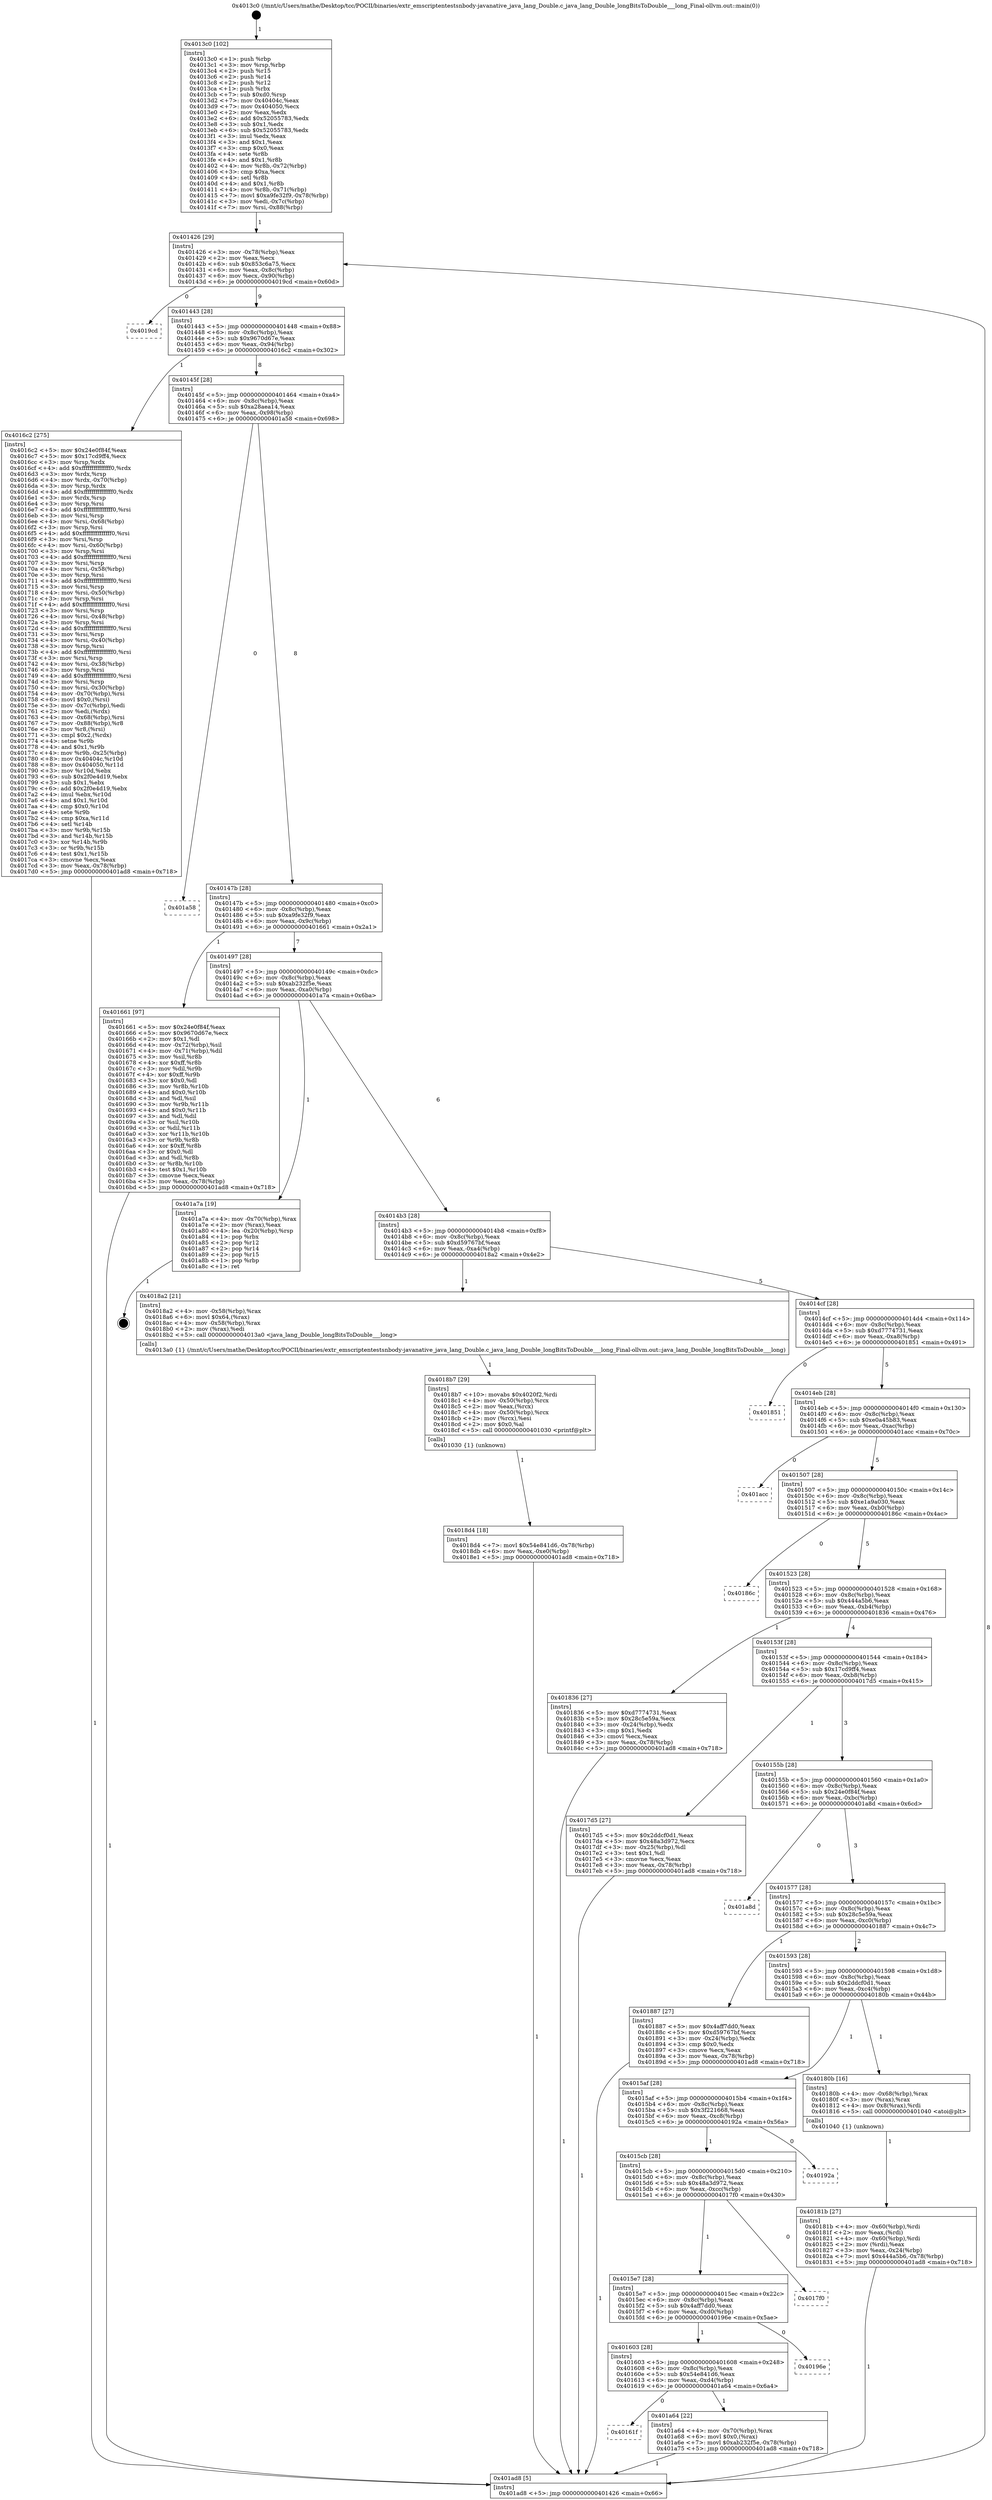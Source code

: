 digraph "0x4013c0" {
  label = "0x4013c0 (/mnt/c/Users/mathe/Desktop/tcc/POCII/binaries/extr_emscriptentestsnbody-javanative_java_lang_Double.c_java_lang_Double_longBitsToDouble___long_Final-ollvm.out::main(0))"
  labelloc = "t"
  node[shape=record]

  Entry [label="",width=0.3,height=0.3,shape=circle,fillcolor=black,style=filled]
  "0x401426" [label="{
     0x401426 [29]\l
     | [instrs]\l
     &nbsp;&nbsp;0x401426 \<+3\>: mov -0x78(%rbp),%eax\l
     &nbsp;&nbsp;0x401429 \<+2\>: mov %eax,%ecx\l
     &nbsp;&nbsp;0x40142b \<+6\>: sub $0x853c6a75,%ecx\l
     &nbsp;&nbsp;0x401431 \<+6\>: mov %eax,-0x8c(%rbp)\l
     &nbsp;&nbsp;0x401437 \<+6\>: mov %ecx,-0x90(%rbp)\l
     &nbsp;&nbsp;0x40143d \<+6\>: je 00000000004019cd \<main+0x60d\>\l
  }"]
  "0x4019cd" [label="{
     0x4019cd\l
  }", style=dashed]
  "0x401443" [label="{
     0x401443 [28]\l
     | [instrs]\l
     &nbsp;&nbsp;0x401443 \<+5\>: jmp 0000000000401448 \<main+0x88\>\l
     &nbsp;&nbsp;0x401448 \<+6\>: mov -0x8c(%rbp),%eax\l
     &nbsp;&nbsp;0x40144e \<+5\>: sub $0x9670d67e,%eax\l
     &nbsp;&nbsp;0x401453 \<+6\>: mov %eax,-0x94(%rbp)\l
     &nbsp;&nbsp;0x401459 \<+6\>: je 00000000004016c2 \<main+0x302\>\l
  }"]
  Exit [label="",width=0.3,height=0.3,shape=circle,fillcolor=black,style=filled,peripheries=2]
  "0x4016c2" [label="{
     0x4016c2 [275]\l
     | [instrs]\l
     &nbsp;&nbsp;0x4016c2 \<+5\>: mov $0x24e0f84f,%eax\l
     &nbsp;&nbsp;0x4016c7 \<+5\>: mov $0x17cd9ff4,%ecx\l
     &nbsp;&nbsp;0x4016cc \<+3\>: mov %rsp,%rdx\l
     &nbsp;&nbsp;0x4016cf \<+4\>: add $0xfffffffffffffff0,%rdx\l
     &nbsp;&nbsp;0x4016d3 \<+3\>: mov %rdx,%rsp\l
     &nbsp;&nbsp;0x4016d6 \<+4\>: mov %rdx,-0x70(%rbp)\l
     &nbsp;&nbsp;0x4016da \<+3\>: mov %rsp,%rdx\l
     &nbsp;&nbsp;0x4016dd \<+4\>: add $0xfffffffffffffff0,%rdx\l
     &nbsp;&nbsp;0x4016e1 \<+3\>: mov %rdx,%rsp\l
     &nbsp;&nbsp;0x4016e4 \<+3\>: mov %rsp,%rsi\l
     &nbsp;&nbsp;0x4016e7 \<+4\>: add $0xfffffffffffffff0,%rsi\l
     &nbsp;&nbsp;0x4016eb \<+3\>: mov %rsi,%rsp\l
     &nbsp;&nbsp;0x4016ee \<+4\>: mov %rsi,-0x68(%rbp)\l
     &nbsp;&nbsp;0x4016f2 \<+3\>: mov %rsp,%rsi\l
     &nbsp;&nbsp;0x4016f5 \<+4\>: add $0xfffffffffffffff0,%rsi\l
     &nbsp;&nbsp;0x4016f9 \<+3\>: mov %rsi,%rsp\l
     &nbsp;&nbsp;0x4016fc \<+4\>: mov %rsi,-0x60(%rbp)\l
     &nbsp;&nbsp;0x401700 \<+3\>: mov %rsp,%rsi\l
     &nbsp;&nbsp;0x401703 \<+4\>: add $0xfffffffffffffff0,%rsi\l
     &nbsp;&nbsp;0x401707 \<+3\>: mov %rsi,%rsp\l
     &nbsp;&nbsp;0x40170a \<+4\>: mov %rsi,-0x58(%rbp)\l
     &nbsp;&nbsp;0x40170e \<+3\>: mov %rsp,%rsi\l
     &nbsp;&nbsp;0x401711 \<+4\>: add $0xfffffffffffffff0,%rsi\l
     &nbsp;&nbsp;0x401715 \<+3\>: mov %rsi,%rsp\l
     &nbsp;&nbsp;0x401718 \<+4\>: mov %rsi,-0x50(%rbp)\l
     &nbsp;&nbsp;0x40171c \<+3\>: mov %rsp,%rsi\l
     &nbsp;&nbsp;0x40171f \<+4\>: add $0xfffffffffffffff0,%rsi\l
     &nbsp;&nbsp;0x401723 \<+3\>: mov %rsi,%rsp\l
     &nbsp;&nbsp;0x401726 \<+4\>: mov %rsi,-0x48(%rbp)\l
     &nbsp;&nbsp;0x40172a \<+3\>: mov %rsp,%rsi\l
     &nbsp;&nbsp;0x40172d \<+4\>: add $0xfffffffffffffff0,%rsi\l
     &nbsp;&nbsp;0x401731 \<+3\>: mov %rsi,%rsp\l
     &nbsp;&nbsp;0x401734 \<+4\>: mov %rsi,-0x40(%rbp)\l
     &nbsp;&nbsp;0x401738 \<+3\>: mov %rsp,%rsi\l
     &nbsp;&nbsp;0x40173b \<+4\>: add $0xfffffffffffffff0,%rsi\l
     &nbsp;&nbsp;0x40173f \<+3\>: mov %rsi,%rsp\l
     &nbsp;&nbsp;0x401742 \<+4\>: mov %rsi,-0x38(%rbp)\l
     &nbsp;&nbsp;0x401746 \<+3\>: mov %rsp,%rsi\l
     &nbsp;&nbsp;0x401749 \<+4\>: add $0xfffffffffffffff0,%rsi\l
     &nbsp;&nbsp;0x40174d \<+3\>: mov %rsi,%rsp\l
     &nbsp;&nbsp;0x401750 \<+4\>: mov %rsi,-0x30(%rbp)\l
     &nbsp;&nbsp;0x401754 \<+4\>: mov -0x70(%rbp),%rsi\l
     &nbsp;&nbsp;0x401758 \<+6\>: movl $0x0,(%rsi)\l
     &nbsp;&nbsp;0x40175e \<+3\>: mov -0x7c(%rbp),%edi\l
     &nbsp;&nbsp;0x401761 \<+2\>: mov %edi,(%rdx)\l
     &nbsp;&nbsp;0x401763 \<+4\>: mov -0x68(%rbp),%rsi\l
     &nbsp;&nbsp;0x401767 \<+7\>: mov -0x88(%rbp),%r8\l
     &nbsp;&nbsp;0x40176e \<+3\>: mov %r8,(%rsi)\l
     &nbsp;&nbsp;0x401771 \<+3\>: cmpl $0x2,(%rdx)\l
     &nbsp;&nbsp;0x401774 \<+4\>: setne %r9b\l
     &nbsp;&nbsp;0x401778 \<+4\>: and $0x1,%r9b\l
     &nbsp;&nbsp;0x40177c \<+4\>: mov %r9b,-0x25(%rbp)\l
     &nbsp;&nbsp;0x401780 \<+8\>: mov 0x40404c,%r10d\l
     &nbsp;&nbsp;0x401788 \<+8\>: mov 0x404050,%r11d\l
     &nbsp;&nbsp;0x401790 \<+3\>: mov %r10d,%ebx\l
     &nbsp;&nbsp;0x401793 \<+6\>: sub $0x2f0e4d19,%ebx\l
     &nbsp;&nbsp;0x401799 \<+3\>: sub $0x1,%ebx\l
     &nbsp;&nbsp;0x40179c \<+6\>: add $0x2f0e4d19,%ebx\l
     &nbsp;&nbsp;0x4017a2 \<+4\>: imul %ebx,%r10d\l
     &nbsp;&nbsp;0x4017a6 \<+4\>: and $0x1,%r10d\l
     &nbsp;&nbsp;0x4017aa \<+4\>: cmp $0x0,%r10d\l
     &nbsp;&nbsp;0x4017ae \<+4\>: sete %r9b\l
     &nbsp;&nbsp;0x4017b2 \<+4\>: cmp $0xa,%r11d\l
     &nbsp;&nbsp;0x4017b6 \<+4\>: setl %r14b\l
     &nbsp;&nbsp;0x4017ba \<+3\>: mov %r9b,%r15b\l
     &nbsp;&nbsp;0x4017bd \<+3\>: and %r14b,%r15b\l
     &nbsp;&nbsp;0x4017c0 \<+3\>: xor %r14b,%r9b\l
     &nbsp;&nbsp;0x4017c3 \<+3\>: or %r9b,%r15b\l
     &nbsp;&nbsp;0x4017c6 \<+4\>: test $0x1,%r15b\l
     &nbsp;&nbsp;0x4017ca \<+3\>: cmovne %ecx,%eax\l
     &nbsp;&nbsp;0x4017cd \<+3\>: mov %eax,-0x78(%rbp)\l
     &nbsp;&nbsp;0x4017d0 \<+5\>: jmp 0000000000401ad8 \<main+0x718\>\l
  }"]
  "0x40145f" [label="{
     0x40145f [28]\l
     | [instrs]\l
     &nbsp;&nbsp;0x40145f \<+5\>: jmp 0000000000401464 \<main+0xa4\>\l
     &nbsp;&nbsp;0x401464 \<+6\>: mov -0x8c(%rbp),%eax\l
     &nbsp;&nbsp;0x40146a \<+5\>: sub $0xa28aea14,%eax\l
     &nbsp;&nbsp;0x40146f \<+6\>: mov %eax,-0x98(%rbp)\l
     &nbsp;&nbsp;0x401475 \<+6\>: je 0000000000401a58 \<main+0x698\>\l
  }"]
  "0x40161f" [label="{
     0x40161f\l
  }", style=dashed]
  "0x401a58" [label="{
     0x401a58\l
  }", style=dashed]
  "0x40147b" [label="{
     0x40147b [28]\l
     | [instrs]\l
     &nbsp;&nbsp;0x40147b \<+5\>: jmp 0000000000401480 \<main+0xc0\>\l
     &nbsp;&nbsp;0x401480 \<+6\>: mov -0x8c(%rbp),%eax\l
     &nbsp;&nbsp;0x401486 \<+5\>: sub $0xa9fe32f9,%eax\l
     &nbsp;&nbsp;0x40148b \<+6\>: mov %eax,-0x9c(%rbp)\l
     &nbsp;&nbsp;0x401491 \<+6\>: je 0000000000401661 \<main+0x2a1\>\l
  }"]
  "0x401a64" [label="{
     0x401a64 [22]\l
     | [instrs]\l
     &nbsp;&nbsp;0x401a64 \<+4\>: mov -0x70(%rbp),%rax\l
     &nbsp;&nbsp;0x401a68 \<+6\>: movl $0x0,(%rax)\l
     &nbsp;&nbsp;0x401a6e \<+7\>: movl $0xab232f5e,-0x78(%rbp)\l
     &nbsp;&nbsp;0x401a75 \<+5\>: jmp 0000000000401ad8 \<main+0x718\>\l
  }"]
  "0x401661" [label="{
     0x401661 [97]\l
     | [instrs]\l
     &nbsp;&nbsp;0x401661 \<+5\>: mov $0x24e0f84f,%eax\l
     &nbsp;&nbsp;0x401666 \<+5\>: mov $0x9670d67e,%ecx\l
     &nbsp;&nbsp;0x40166b \<+2\>: mov $0x1,%dl\l
     &nbsp;&nbsp;0x40166d \<+4\>: mov -0x72(%rbp),%sil\l
     &nbsp;&nbsp;0x401671 \<+4\>: mov -0x71(%rbp),%dil\l
     &nbsp;&nbsp;0x401675 \<+3\>: mov %sil,%r8b\l
     &nbsp;&nbsp;0x401678 \<+4\>: xor $0xff,%r8b\l
     &nbsp;&nbsp;0x40167c \<+3\>: mov %dil,%r9b\l
     &nbsp;&nbsp;0x40167f \<+4\>: xor $0xff,%r9b\l
     &nbsp;&nbsp;0x401683 \<+3\>: xor $0x0,%dl\l
     &nbsp;&nbsp;0x401686 \<+3\>: mov %r8b,%r10b\l
     &nbsp;&nbsp;0x401689 \<+4\>: and $0x0,%r10b\l
     &nbsp;&nbsp;0x40168d \<+3\>: and %dl,%sil\l
     &nbsp;&nbsp;0x401690 \<+3\>: mov %r9b,%r11b\l
     &nbsp;&nbsp;0x401693 \<+4\>: and $0x0,%r11b\l
     &nbsp;&nbsp;0x401697 \<+3\>: and %dl,%dil\l
     &nbsp;&nbsp;0x40169a \<+3\>: or %sil,%r10b\l
     &nbsp;&nbsp;0x40169d \<+3\>: or %dil,%r11b\l
     &nbsp;&nbsp;0x4016a0 \<+3\>: xor %r11b,%r10b\l
     &nbsp;&nbsp;0x4016a3 \<+3\>: or %r9b,%r8b\l
     &nbsp;&nbsp;0x4016a6 \<+4\>: xor $0xff,%r8b\l
     &nbsp;&nbsp;0x4016aa \<+3\>: or $0x0,%dl\l
     &nbsp;&nbsp;0x4016ad \<+3\>: and %dl,%r8b\l
     &nbsp;&nbsp;0x4016b0 \<+3\>: or %r8b,%r10b\l
     &nbsp;&nbsp;0x4016b3 \<+4\>: test $0x1,%r10b\l
     &nbsp;&nbsp;0x4016b7 \<+3\>: cmovne %ecx,%eax\l
     &nbsp;&nbsp;0x4016ba \<+3\>: mov %eax,-0x78(%rbp)\l
     &nbsp;&nbsp;0x4016bd \<+5\>: jmp 0000000000401ad8 \<main+0x718\>\l
  }"]
  "0x401497" [label="{
     0x401497 [28]\l
     | [instrs]\l
     &nbsp;&nbsp;0x401497 \<+5\>: jmp 000000000040149c \<main+0xdc\>\l
     &nbsp;&nbsp;0x40149c \<+6\>: mov -0x8c(%rbp),%eax\l
     &nbsp;&nbsp;0x4014a2 \<+5\>: sub $0xab232f5e,%eax\l
     &nbsp;&nbsp;0x4014a7 \<+6\>: mov %eax,-0xa0(%rbp)\l
     &nbsp;&nbsp;0x4014ad \<+6\>: je 0000000000401a7a \<main+0x6ba\>\l
  }"]
  "0x401ad8" [label="{
     0x401ad8 [5]\l
     | [instrs]\l
     &nbsp;&nbsp;0x401ad8 \<+5\>: jmp 0000000000401426 \<main+0x66\>\l
  }"]
  "0x4013c0" [label="{
     0x4013c0 [102]\l
     | [instrs]\l
     &nbsp;&nbsp;0x4013c0 \<+1\>: push %rbp\l
     &nbsp;&nbsp;0x4013c1 \<+3\>: mov %rsp,%rbp\l
     &nbsp;&nbsp;0x4013c4 \<+2\>: push %r15\l
     &nbsp;&nbsp;0x4013c6 \<+2\>: push %r14\l
     &nbsp;&nbsp;0x4013c8 \<+2\>: push %r12\l
     &nbsp;&nbsp;0x4013ca \<+1\>: push %rbx\l
     &nbsp;&nbsp;0x4013cb \<+7\>: sub $0xd0,%rsp\l
     &nbsp;&nbsp;0x4013d2 \<+7\>: mov 0x40404c,%eax\l
     &nbsp;&nbsp;0x4013d9 \<+7\>: mov 0x404050,%ecx\l
     &nbsp;&nbsp;0x4013e0 \<+2\>: mov %eax,%edx\l
     &nbsp;&nbsp;0x4013e2 \<+6\>: add $0x52055783,%edx\l
     &nbsp;&nbsp;0x4013e8 \<+3\>: sub $0x1,%edx\l
     &nbsp;&nbsp;0x4013eb \<+6\>: sub $0x52055783,%edx\l
     &nbsp;&nbsp;0x4013f1 \<+3\>: imul %edx,%eax\l
     &nbsp;&nbsp;0x4013f4 \<+3\>: and $0x1,%eax\l
     &nbsp;&nbsp;0x4013f7 \<+3\>: cmp $0x0,%eax\l
     &nbsp;&nbsp;0x4013fa \<+4\>: sete %r8b\l
     &nbsp;&nbsp;0x4013fe \<+4\>: and $0x1,%r8b\l
     &nbsp;&nbsp;0x401402 \<+4\>: mov %r8b,-0x72(%rbp)\l
     &nbsp;&nbsp;0x401406 \<+3\>: cmp $0xa,%ecx\l
     &nbsp;&nbsp;0x401409 \<+4\>: setl %r8b\l
     &nbsp;&nbsp;0x40140d \<+4\>: and $0x1,%r8b\l
     &nbsp;&nbsp;0x401411 \<+4\>: mov %r8b,-0x71(%rbp)\l
     &nbsp;&nbsp;0x401415 \<+7\>: movl $0xa9fe32f9,-0x78(%rbp)\l
     &nbsp;&nbsp;0x40141c \<+3\>: mov %edi,-0x7c(%rbp)\l
     &nbsp;&nbsp;0x40141f \<+7\>: mov %rsi,-0x88(%rbp)\l
  }"]
  "0x401603" [label="{
     0x401603 [28]\l
     | [instrs]\l
     &nbsp;&nbsp;0x401603 \<+5\>: jmp 0000000000401608 \<main+0x248\>\l
     &nbsp;&nbsp;0x401608 \<+6\>: mov -0x8c(%rbp),%eax\l
     &nbsp;&nbsp;0x40160e \<+5\>: sub $0x54e841d6,%eax\l
     &nbsp;&nbsp;0x401613 \<+6\>: mov %eax,-0xd4(%rbp)\l
     &nbsp;&nbsp;0x401619 \<+6\>: je 0000000000401a64 \<main+0x6a4\>\l
  }"]
  "0x40196e" [label="{
     0x40196e\l
  }", style=dashed]
  "0x401a7a" [label="{
     0x401a7a [19]\l
     | [instrs]\l
     &nbsp;&nbsp;0x401a7a \<+4\>: mov -0x70(%rbp),%rax\l
     &nbsp;&nbsp;0x401a7e \<+2\>: mov (%rax),%eax\l
     &nbsp;&nbsp;0x401a80 \<+4\>: lea -0x20(%rbp),%rsp\l
     &nbsp;&nbsp;0x401a84 \<+1\>: pop %rbx\l
     &nbsp;&nbsp;0x401a85 \<+2\>: pop %r12\l
     &nbsp;&nbsp;0x401a87 \<+2\>: pop %r14\l
     &nbsp;&nbsp;0x401a89 \<+2\>: pop %r15\l
     &nbsp;&nbsp;0x401a8b \<+1\>: pop %rbp\l
     &nbsp;&nbsp;0x401a8c \<+1\>: ret\l
  }"]
  "0x4014b3" [label="{
     0x4014b3 [28]\l
     | [instrs]\l
     &nbsp;&nbsp;0x4014b3 \<+5\>: jmp 00000000004014b8 \<main+0xf8\>\l
     &nbsp;&nbsp;0x4014b8 \<+6\>: mov -0x8c(%rbp),%eax\l
     &nbsp;&nbsp;0x4014be \<+5\>: sub $0xd59767bf,%eax\l
     &nbsp;&nbsp;0x4014c3 \<+6\>: mov %eax,-0xa4(%rbp)\l
     &nbsp;&nbsp;0x4014c9 \<+6\>: je 00000000004018a2 \<main+0x4e2\>\l
  }"]
  "0x4015e7" [label="{
     0x4015e7 [28]\l
     | [instrs]\l
     &nbsp;&nbsp;0x4015e7 \<+5\>: jmp 00000000004015ec \<main+0x22c\>\l
     &nbsp;&nbsp;0x4015ec \<+6\>: mov -0x8c(%rbp),%eax\l
     &nbsp;&nbsp;0x4015f2 \<+5\>: sub $0x4aff7dd0,%eax\l
     &nbsp;&nbsp;0x4015f7 \<+6\>: mov %eax,-0xd0(%rbp)\l
     &nbsp;&nbsp;0x4015fd \<+6\>: je 000000000040196e \<main+0x5ae\>\l
  }"]
  "0x4018a2" [label="{
     0x4018a2 [21]\l
     | [instrs]\l
     &nbsp;&nbsp;0x4018a2 \<+4\>: mov -0x58(%rbp),%rax\l
     &nbsp;&nbsp;0x4018a6 \<+6\>: movl $0x64,(%rax)\l
     &nbsp;&nbsp;0x4018ac \<+4\>: mov -0x58(%rbp),%rax\l
     &nbsp;&nbsp;0x4018b0 \<+2\>: mov (%rax),%edi\l
     &nbsp;&nbsp;0x4018b2 \<+5\>: call 00000000004013a0 \<java_lang_Double_longBitsToDouble___long\>\l
     | [calls]\l
     &nbsp;&nbsp;0x4013a0 \{1\} (/mnt/c/Users/mathe/Desktop/tcc/POCII/binaries/extr_emscriptentestsnbody-javanative_java_lang_Double.c_java_lang_Double_longBitsToDouble___long_Final-ollvm.out::java_lang_Double_longBitsToDouble___long)\l
  }"]
  "0x4014cf" [label="{
     0x4014cf [28]\l
     | [instrs]\l
     &nbsp;&nbsp;0x4014cf \<+5\>: jmp 00000000004014d4 \<main+0x114\>\l
     &nbsp;&nbsp;0x4014d4 \<+6\>: mov -0x8c(%rbp),%eax\l
     &nbsp;&nbsp;0x4014da \<+5\>: sub $0xd7774731,%eax\l
     &nbsp;&nbsp;0x4014df \<+6\>: mov %eax,-0xa8(%rbp)\l
     &nbsp;&nbsp;0x4014e5 \<+6\>: je 0000000000401851 \<main+0x491\>\l
  }"]
  "0x4017f0" [label="{
     0x4017f0\l
  }", style=dashed]
  "0x401851" [label="{
     0x401851\l
  }", style=dashed]
  "0x4014eb" [label="{
     0x4014eb [28]\l
     | [instrs]\l
     &nbsp;&nbsp;0x4014eb \<+5\>: jmp 00000000004014f0 \<main+0x130\>\l
     &nbsp;&nbsp;0x4014f0 \<+6\>: mov -0x8c(%rbp),%eax\l
     &nbsp;&nbsp;0x4014f6 \<+5\>: sub $0xe0a45b83,%eax\l
     &nbsp;&nbsp;0x4014fb \<+6\>: mov %eax,-0xac(%rbp)\l
     &nbsp;&nbsp;0x401501 \<+6\>: je 0000000000401acc \<main+0x70c\>\l
  }"]
  "0x4015cb" [label="{
     0x4015cb [28]\l
     | [instrs]\l
     &nbsp;&nbsp;0x4015cb \<+5\>: jmp 00000000004015d0 \<main+0x210\>\l
     &nbsp;&nbsp;0x4015d0 \<+6\>: mov -0x8c(%rbp),%eax\l
     &nbsp;&nbsp;0x4015d6 \<+5\>: sub $0x48a3d972,%eax\l
     &nbsp;&nbsp;0x4015db \<+6\>: mov %eax,-0xcc(%rbp)\l
     &nbsp;&nbsp;0x4015e1 \<+6\>: je 00000000004017f0 \<main+0x430\>\l
  }"]
  "0x401acc" [label="{
     0x401acc\l
  }", style=dashed]
  "0x401507" [label="{
     0x401507 [28]\l
     | [instrs]\l
     &nbsp;&nbsp;0x401507 \<+5\>: jmp 000000000040150c \<main+0x14c\>\l
     &nbsp;&nbsp;0x40150c \<+6\>: mov -0x8c(%rbp),%eax\l
     &nbsp;&nbsp;0x401512 \<+5\>: sub $0xe1a9a030,%eax\l
     &nbsp;&nbsp;0x401517 \<+6\>: mov %eax,-0xb0(%rbp)\l
     &nbsp;&nbsp;0x40151d \<+6\>: je 000000000040186c \<main+0x4ac\>\l
  }"]
  "0x40192a" [label="{
     0x40192a\l
  }", style=dashed]
  "0x40186c" [label="{
     0x40186c\l
  }", style=dashed]
  "0x401523" [label="{
     0x401523 [28]\l
     | [instrs]\l
     &nbsp;&nbsp;0x401523 \<+5\>: jmp 0000000000401528 \<main+0x168\>\l
     &nbsp;&nbsp;0x401528 \<+6\>: mov -0x8c(%rbp),%eax\l
     &nbsp;&nbsp;0x40152e \<+5\>: sub $0x444a5b6,%eax\l
     &nbsp;&nbsp;0x401533 \<+6\>: mov %eax,-0xb4(%rbp)\l
     &nbsp;&nbsp;0x401539 \<+6\>: je 0000000000401836 \<main+0x476\>\l
  }"]
  "0x4018d4" [label="{
     0x4018d4 [18]\l
     | [instrs]\l
     &nbsp;&nbsp;0x4018d4 \<+7\>: movl $0x54e841d6,-0x78(%rbp)\l
     &nbsp;&nbsp;0x4018db \<+6\>: mov %eax,-0xe0(%rbp)\l
     &nbsp;&nbsp;0x4018e1 \<+5\>: jmp 0000000000401ad8 \<main+0x718\>\l
  }"]
  "0x401836" [label="{
     0x401836 [27]\l
     | [instrs]\l
     &nbsp;&nbsp;0x401836 \<+5\>: mov $0xd7774731,%eax\l
     &nbsp;&nbsp;0x40183b \<+5\>: mov $0x28c5e59a,%ecx\l
     &nbsp;&nbsp;0x401840 \<+3\>: mov -0x24(%rbp),%edx\l
     &nbsp;&nbsp;0x401843 \<+3\>: cmp $0x1,%edx\l
     &nbsp;&nbsp;0x401846 \<+3\>: cmovl %ecx,%eax\l
     &nbsp;&nbsp;0x401849 \<+3\>: mov %eax,-0x78(%rbp)\l
     &nbsp;&nbsp;0x40184c \<+5\>: jmp 0000000000401ad8 \<main+0x718\>\l
  }"]
  "0x40153f" [label="{
     0x40153f [28]\l
     | [instrs]\l
     &nbsp;&nbsp;0x40153f \<+5\>: jmp 0000000000401544 \<main+0x184\>\l
     &nbsp;&nbsp;0x401544 \<+6\>: mov -0x8c(%rbp),%eax\l
     &nbsp;&nbsp;0x40154a \<+5\>: sub $0x17cd9ff4,%eax\l
     &nbsp;&nbsp;0x40154f \<+6\>: mov %eax,-0xb8(%rbp)\l
     &nbsp;&nbsp;0x401555 \<+6\>: je 00000000004017d5 \<main+0x415\>\l
  }"]
  "0x4018b7" [label="{
     0x4018b7 [29]\l
     | [instrs]\l
     &nbsp;&nbsp;0x4018b7 \<+10\>: movabs $0x4020f2,%rdi\l
     &nbsp;&nbsp;0x4018c1 \<+4\>: mov -0x50(%rbp),%rcx\l
     &nbsp;&nbsp;0x4018c5 \<+2\>: mov %eax,(%rcx)\l
     &nbsp;&nbsp;0x4018c7 \<+4\>: mov -0x50(%rbp),%rcx\l
     &nbsp;&nbsp;0x4018cb \<+2\>: mov (%rcx),%esi\l
     &nbsp;&nbsp;0x4018cd \<+2\>: mov $0x0,%al\l
     &nbsp;&nbsp;0x4018cf \<+5\>: call 0000000000401030 \<printf@plt\>\l
     | [calls]\l
     &nbsp;&nbsp;0x401030 \{1\} (unknown)\l
  }"]
  "0x4017d5" [label="{
     0x4017d5 [27]\l
     | [instrs]\l
     &nbsp;&nbsp;0x4017d5 \<+5\>: mov $0x2ddcf0d1,%eax\l
     &nbsp;&nbsp;0x4017da \<+5\>: mov $0x48a3d972,%ecx\l
     &nbsp;&nbsp;0x4017df \<+3\>: mov -0x25(%rbp),%dl\l
     &nbsp;&nbsp;0x4017e2 \<+3\>: test $0x1,%dl\l
     &nbsp;&nbsp;0x4017e5 \<+3\>: cmovne %ecx,%eax\l
     &nbsp;&nbsp;0x4017e8 \<+3\>: mov %eax,-0x78(%rbp)\l
     &nbsp;&nbsp;0x4017eb \<+5\>: jmp 0000000000401ad8 \<main+0x718\>\l
  }"]
  "0x40155b" [label="{
     0x40155b [28]\l
     | [instrs]\l
     &nbsp;&nbsp;0x40155b \<+5\>: jmp 0000000000401560 \<main+0x1a0\>\l
     &nbsp;&nbsp;0x401560 \<+6\>: mov -0x8c(%rbp),%eax\l
     &nbsp;&nbsp;0x401566 \<+5\>: sub $0x24e0f84f,%eax\l
     &nbsp;&nbsp;0x40156b \<+6\>: mov %eax,-0xbc(%rbp)\l
     &nbsp;&nbsp;0x401571 \<+6\>: je 0000000000401a8d \<main+0x6cd\>\l
  }"]
  "0x40181b" [label="{
     0x40181b [27]\l
     | [instrs]\l
     &nbsp;&nbsp;0x40181b \<+4\>: mov -0x60(%rbp),%rdi\l
     &nbsp;&nbsp;0x40181f \<+2\>: mov %eax,(%rdi)\l
     &nbsp;&nbsp;0x401821 \<+4\>: mov -0x60(%rbp),%rdi\l
     &nbsp;&nbsp;0x401825 \<+2\>: mov (%rdi),%eax\l
     &nbsp;&nbsp;0x401827 \<+3\>: mov %eax,-0x24(%rbp)\l
     &nbsp;&nbsp;0x40182a \<+7\>: movl $0x444a5b6,-0x78(%rbp)\l
     &nbsp;&nbsp;0x401831 \<+5\>: jmp 0000000000401ad8 \<main+0x718\>\l
  }"]
  "0x401a8d" [label="{
     0x401a8d\l
  }", style=dashed]
  "0x401577" [label="{
     0x401577 [28]\l
     | [instrs]\l
     &nbsp;&nbsp;0x401577 \<+5\>: jmp 000000000040157c \<main+0x1bc\>\l
     &nbsp;&nbsp;0x40157c \<+6\>: mov -0x8c(%rbp),%eax\l
     &nbsp;&nbsp;0x401582 \<+5\>: sub $0x28c5e59a,%eax\l
     &nbsp;&nbsp;0x401587 \<+6\>: mov %eax,-0xc0(%rbp)\l
     &nbsp;&nbsp;0x40158d \<+6\>: je 0000000000401887 \<main+0x4c7\>\l
  }"]
  "0x4015af" [label="{
     0x4015af [28]\l
     | [instrs]\l
     &nbsp;&nbsp;0x4015af \<+5\>: jmp 00000000004015b4 \<main+0x1f4\>\l
     &nbsp;&nbsp;0x4015b4 \<+6\>: mov -0x8c(%rbp),%eax\l
     &nbsp;&nbsp;0x4015ba \<+5\>: sub $0x3f221668,%eax\l
     &nbsp;&nbsp;0x4015bf \<+6\>: mov %eax,-0xc8(%rbp)\l
     &nbsp;&nbsp;0x4015c5 \<+6\>: je 000000000040192a \<main+0x56a\>\l
  }"]
  "0x401887" [label="{
     0x401887 [27]\l
     | [instrs]\l
     &nbsp;&nbsp;0x401887 \<+5\>: mov $0x4aff7dd0,%eax\l
     &nbsp;&nbsp;0x40188c \<+5\>: mov $0xd59767bf,%ecx\l
     &nbsp;&nbsp;0x401891 \<+3\>: mov -0x24(%rbp),%edx\l
     &nbsp;&nbsp;0x401894 \<+3\>: cmp $0x0,%edx\l
     &nbsp;&nbsp;0x401897 \<+3\>: cmove %ecx,%eax\l
     &nbsp;&nbsp;0x40189a \<+3\>: mov %eax,-0x78(%rbp)\l
     &nbsp;&nbsp;0x40189d \<+5\>: jmp 0000000000401ad8 \<main+0x718\>\l
  }"]
  "0x401593" [label="{
     0x401593 [28]\l
     | [instrs]\l
     &nbsp;&nbsp;0x401593 \<+5\>: jmp 0000000000401598 \<main+0x1d8\>\l
     &nbsp;&nbsp;0x401598 \<+6\>: mov -0x8c(%rbp),%eax\l
     &nbsp;&nbsp;0x40159e \<+5\>: sub $0x2ddcf0d1,%eax\l
     &nbsp;&nbsp;0x4015a3 \<+6\>: mov %eax,-0xc4(%rbp)\l
     &nbsp;&nbsp;0x4015a9 \<+6\>: je 000000000040180b \<main+0x44b\>\l
  }"]
  "0x40180b" [label="{
     0x40180b [16]\l
     | [instrs]\l
     &nbsp;&nbsp;0x40180b \<+4\>: mov -0x68(%rbp),%rax\l
     &nbsp;&nbsp;0x40180f \<+3\>: mov (%rax),%rax\l
     &nbsp;&nbsp;0x401812 \<+4\>: mov 0x8(%rax),%rdi\l
     &nbsp;&nbsp;0x401816 \<+5\>: call 0000000000401040 \<atoi@plt\>\l
     | [calls]\l
     &nbsp;&nbsp;0x401040 \{1\} (unknown)\l
  }"]
  Entry -> "0x4013c0" [label=" 1"]
  "0x401426" -> "0x4019cd" [label=" 0"]
  "0x401426" -> "0x401443" [label=" 9"]
  "0x401a7a" -> Exit [label=" 1"]
  "0x401443" -> "0x4016c2" [label=" 1"]
  "0x401443" -> "0x40145f" [label=" 8"]
  "0x401a64" -> "0x401ad8" [label=" 1"]
  "0x40145f" -> "0x401a58" [label=" 0"]
  "0x40145f" -> "0x40147b" [label=" 8"]
  "0x401603" -> "0x40161f" [label=" 0"]
  "0x40147b" -> "0x401661" [label=" 1"]
  "0x40147b" -> "0x401497" [label=" 7"]
  "0x401661" -> "0x401ad8" [label=" 1"]
  "0x4013c0" -> "0x401426" [label=" 1"]
  "0x401ad8" -> "0x401426" [label=" 8"]
  "0x401603" -> "0x401a64" [label=" 1"]
  "0x4016c2" -> "0x401ad8" [label=" 1"]
  "0x4015e7" -> "0x401603" [label=" 1"]
  "0x401497" -> "0x401a7a" [label=" 1"]
  "0x401497" -> "0x4014b3" [label=" 6"]
  "0x4015e7" -> "0x40196e" [label=" 0"]
  "0x4014b3" -> "0x4018a2" [label=" 1"]
  "0x4014b3" -> "0x4014cf" [label=" 5"]
  "0x4015cb" -> "0x4015e7" [label=" 1"]
  "0x4014cf" -> "0x401851" [label=" 0"]
  "0x4014cf" -> "0x4014eb" [label=" 5"]
  "0x4015cb" -> "0x4017f0" [label=" 0"]
  "0x4014eb" -> "0x401acc" [label=" 0"]
  "0x4014eb" -> "0x401507" [label=" 5"]
  "0x4015af" -> "0x4015cb" [label=" 1"]
  "0x401507" -> "0x40186c" [label=" 0"]
  "0x401507" -> "0x401523" [label=" 5"]
  "0x4015af" -> "0x40192a" [label=" 0"]
  "0x401523" -> "0x401836" [label=" 1"]
  "0x401523" -> "0x40153f" [label=" 4"]
  "0x4018d4" -> "0x401ad8" [label=" 1"]
  "0x40153f" -> "0x4017d5" [label=" 1"]
  "0x40153f" -> "0x40155b" [label=" 3"]
  "0x4017d5" -> "0x401ad8" [label=" 1"]
  "0x4018b7" -> "0x4018d4" [label=" 1"]
  "0x40155b" -> "0x401a8d" [label=" 0"]
  "0x40155b" -> "0x401577" [label=" 3"]
  "0x4018a2" -> "0x4018b7" [label=" 1"]
  "0x401577" -> "0x401887" [label=" 1"]
  "0x401577" -> "0x401593" [label=" 2"]
  "0x401887" -> "0x401ad8" [label=" 1"]
  "0x401593" -> "0x40180b" [label=" 1"]
  "0x401593" -> "0x4015af" [label=" 1"]
  "0x40180b" -> "0x40181b" [label=" 1"]
  "0x40181b" -> "0x401ad8" [label=" 1"]
  "0x401836" -> "0x401ad8" [label=" 1"]
}
